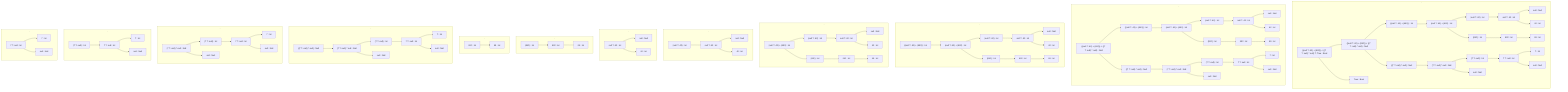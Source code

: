 %%{init: {"flowchart": {"htmlLabels": false}} }%%
flowchart TD
  subgraph n92 [.]
      x0["((null ?: 42) + (69!!)) < ((7 ?: null) ^ null) ?: True : Bool"] -->   x1["((null ?: 42) + (69!!)) < ((7 ?: null) ^ null) : Null"]
      x1["((null ?: 42) + (69!!)) < ((7 ?: null) ^ null) : Null"] -->   x2["((null ?: 42) + (69!!)) : Int"]
      x2["((null ?: 42) + (69!!)) : Int"] -->   x3["(null ?: 42) + (69!!) : Int"]
      x3["(null ?: 42) + (69!!) : Int"] -->   x4["(null ?: 42) : Int"]
      x4["(null ?: 42) : Int"] -->   x5["null ?: 42 : Int"]
      x5["null ?: 42 : Int"] -->   x6["null : Null"]
      x5["null ?: 42 : Int"] -->   x7["42 : Int"]
      x3["(null ?: 42) + (69!!) : Int"] -->   x8["(69!!) : Int"]
      x8["(69!!) : Int"] -->   x9["69!! : Int"]
      x9["69!! : Int"] -->   x10["69 : Int"]
      x1["((null ?: 42) + (69!!)) < ((7 ?: null) ^ null) : Null"] -->   x11["((7 ?: null) ^ null) : Null"]
      x11["((7 ?: null) ^ null) : Null"] -->   x12["(7 ?: null) ^ null : Null"]
      x12["(7 ?: null) ^ null : Null"] -->   x13["(7 ?: null) : Int"]
      x13["(7 ?: null) : Int"] -->   x14["7 ?: null : Int"]
      x14["7 ?: null : Int"] -->   x15["7 : Int"]
      x14["7 ?: null : Int"] -->   x16["null : Null"]
      x12["(7 ?: null) ^ null : Null"] -->   x17["null : Null"]
      x0["((null ?: 42) + (69!!)) < ((7 ?: null) ^ null) ?: True : Bool"] -->   x18["True : Bool"]
  end
  subgraph n93 [.]
      x19["((null ?: 42) + (69!!)) < ((7 ?: null) ^ null) : Null"] -->   x20["((null ?: 42) + (69!!)) : Int"]
      x20["((null ?: 42) + (69!!)) : Int"] -->   x21["(null ?: 42) + (69!!) : Int"]
      x21["(null ?: 42) + (69!!) : Int"] -->   x22["(null ?: 42) : Int"]
      x22["(null ?: 42) : Int"] -->   x23["null ?: 42 : Int"]
      x23["null ?: 42 : Int"] -->   x24["null : Null"]
      x23["null ?: 42 : Int"] -->   x25["42 : Int"]
      x21["(null ?: 42) + (69!!) : Int"] -->   x26["(69!!) : Int"]
      x26["(69!!) : Int"] -->   x27["69!! : Int"]
      x27["69!! : Int"] -->   x28["69 : Int"]
      x19["((null ?: 42) + (69!!)) < ((7 ?: null) ^ null) : Null"] -->   x29["((7 ?: null) ^ null) : Null"]
      x29["((7 ?: null) ^ null) : Null"] -->   x30["(7 ?: null) ^ null : Null"]
      x30["(7 ?: null) ^ null : Null"] -->   x31["(7 ?: null) : Int"]
      x31["(7 ?: null) : Int"] -->   x32["7 ?: null : Int"]
      x32["7 ?: null : Int"] -->   x33["7 : Int"]
      x32["7 ?: null : Int"] -->   x34["null : Null"]
      x30["(7 ?: null) ^ null : Null"] -->   x35["null : Null"]
  end
  subgraph n94 [.]
      x36["((null ?: 42) + (69!!)) : Int"] -->   x37["(null ?: 42) + (69!!) : Int"]
      x37["(null ?: 42) + (69!!) : Int"] -->   x38["(null ?: 42) : Int"]
      x38["(null ?: 42) : Int"] -->   x39["null ?: 42 : Int"]
      x39["null ?: 42 : Int"] -->   x40["null : Null"]
      x39["null ?: 42 : Int"] -->   x41["42 : Int"]
      x37["(null ?: 42) + (69!!) : Int"] -->   x42["(69!!) : Int"]
      x42["(69!!) : Int"] -->   x43["69!! : Int"]
      x43["69!! : Int"] -->   x44["69 : Int"]
  end
  subgraph n95 [.]
      x45["(null ?: 42) + (69!!) : Int"] -->   x46["(null ?: 42) : Int"]
      x46["(null ?: 42) : Int"] -->   x47["null ?: 42 : Int"]
      x47["null ?: 42 : Int"] -->   x48["null : Null"]
      x47["null ?: 42 : Int"] -->   x49["42 : Int"]
      x45["(null ?: 42) + (69!!) : Int"] -->   x50["(69!!) : Int"]
      x50["(69!!) : Int"] -->   x51["69!! : Int"]
      x51["69!! : Int"] -->   x52["69 : Int"]
  end
  subgraph n96 [.]
      x53["(null ?: 42) : Int"] -->   x54["null ?: 42 : Int"]
      x54["null ?: 42 : Int"] -->   x55["null : Null"]
      x54["null ?: 42 : Int"] -->   x56["42 : Int"]
  end
  subgraph n97 [.]
      x57["null ?: 42 : Int"] -->   x58["null : Null"]
      x57["null ?: 42 : Int"] -->   x59["42 : Int"]
  end
  subgraph n98 [.]
      x62["(69!!) : Int"] -->   x63["69!! : Int"]
      x63["69!! : Int"] -->   x64["69 : Int"]
  end
  subgraph n99 [.]
      x65["69!! : Int"] -->   x66["69 : Int"]
  end
  subgraph n100 [.]
      x68["((7 ?: null) ^ null) : Null"] -->   x69["(7 ?: null) ^ null : Null"]
      x69["(7 ?: null) ^ null : Null"] -->   x70["(7 ?: null) : Int"]
      x70["(7 ?: null) : Int"] -->   x71["7 ?: null : Int"]
      x71["7 ?: null : Int"] -->   x72["7 : Int"]
      x71["7 ?: null : Int"] -->   x73["null : Null"]
      x69["(7 ?: null) ^ null : Null"] -->   x74["null : Null"]
  end
  subgraph n101 [.]
      x75["(7 ?: null) ^ null : Null"] -->   x76["(7 ?: null) : Int"]
      x76["(7 ?: null) : Int"] -->   x77["7 ?: null : Int"]
      x77["7 ?: null : Int"] -->   x78["7 : Int"]
      x77["7 ?: null : Int"] -->   x79["null : Null"]
      x75["(7 ?: null) ^ null : Null"] -->   x80["null : Null"]
  end
  subgraph n102 [.]
      x81["(7 ?: null) : Int"] -->   x82["7 ?: null : Int"]
      x82["7 ?: null : Int"] -->   x83["7 : Int"]
      x82["7 ?: null : Int"] -->   x84["null : Null"]
  end
  subgraph n103 [.]
      x85["7 ?: null : Int"] -->   x86["7 : Int"]
      x85["7 ?: null : Int"] -->   x87["null : Null"]
  end